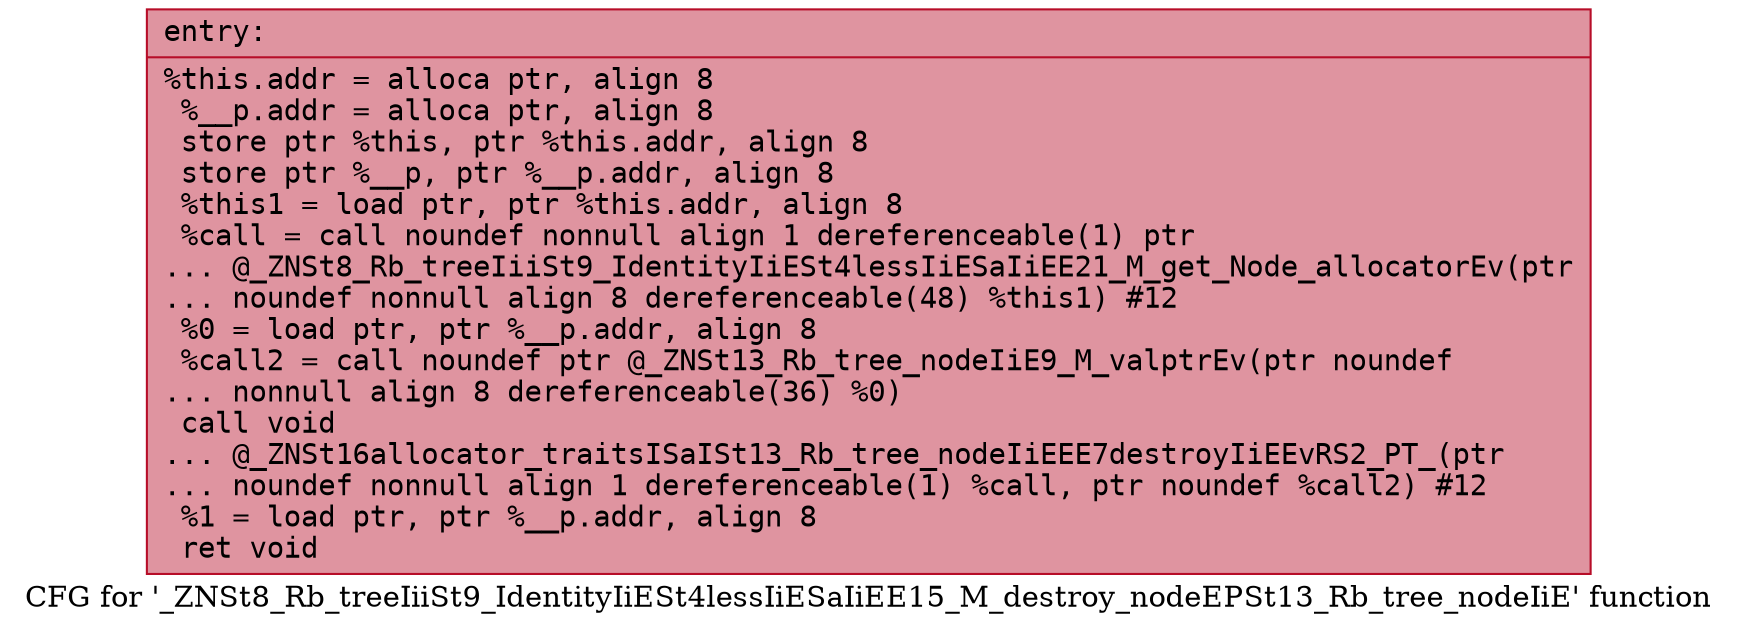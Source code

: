 digraph "CFG for '_ZNSt8_Rb_treeIiiSt9_IdentityIiESt4lessIiESaIiEE15_M_destroy_nodeEPSt13_Rb_tree_nodeIiE' function" {
	label="CFG for '_ZNSt8_Rb_treeIiiSt9_IdentityIiESt4lessIiESaIiEE15_M_destroy_nodeEPSt13_Rb_tree_nodeIiE' function";

	Node0x560dca0b3c80 [shape=record,color="#b70d28ff", style=filled, fillcolor="#b70d2870" fontname="Courier",label="{entry:\l|  %this.addr = alloca ptr, align 8\l  %__p.addr = alloca ptr, align 8\l  store ptr %this, ptr %this.addr, align 8\l  store ptr %__p, ptr %__p.addr, align 8\l  %this1 = load ptr, ptr %this.addr, align 8\l  %call = call noundef nonnull align 1 dereferenceable(1) ptr\l... @_ZNSt8_Rb_treeIiiSt9_IdentityIiESt4lessIiESaIiEE21_M_get_Node_allocatorEv(ptr\l... noundef nonnull align 8 dereferenceable(48) %this1) #12\l  %0 = load ptr, ptr %__p.addr, align 8\l  %call2 = call noundef ptr @_ZNSt13_Rb_tree_nodeIiE9_M_valptrEv(ptr noundef\l... nonnull align 8 dereferenceable(36) %0)\l  call void\l... @_ZNSt16allocator_traitsISaISt13_Rb_tree_nodeIiEEE7destroyIiEEvRS2_PT_(ptr\l... noundef nonnull align 1 dereferenceable(1) %call, ptr noundef %call2) #12\l  %1 = load ptr, ptr %__p.addr, align 8\l  ret void\l}"];
}
